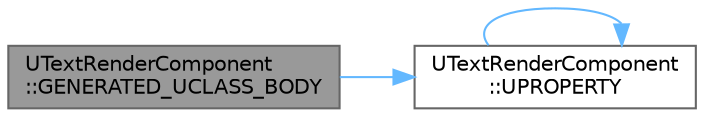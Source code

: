 digraph "UTextRenderComponent::GENERATED_UCLASS_BODY"
{
 // INTERACTIVE_SVG=YES
 // LATEX_PDF_SIZE
  bgcolor="transparent";
  edge [fontname=Helvetica,fontsize=10,labelfontname=Helvetica,labelfontsize=10];
  node [fontname=Helvetica,fontsize=10,shape=box,height=0.2,width=0.4];
  rankdir="LR";
  Node1 [id="Node000001",label="UTextRenderComponent\l::GENERATED_UCLASS_BODY",height=0.2,width=0.4,color="gray40", fillcolor="grey60", style="filled", fontcolor="black",tooltip="Text content, can be multi line using   as line separator."];
  Node1 -> Node2 [id="edge1_Node000001_Node000002",color="steelblue1",style="solid",tooltip=" "];
  Node2 [id="Node000002",label="UTextRenderComponent\l::UPROPERTY",height=0.2,width=0.4,color="grey40", fillcolor="white", style="filled",URL="$d2/dd3/classUTextRenderComponent.html#a518f8792fa9704ea36fb41f2ef47f133",tooltip="Text material."];
  Node2 -> Node2 [id="edge2_Node000002_Node000002",color="steelblue1",style="solid",tooltip=" "];
}

